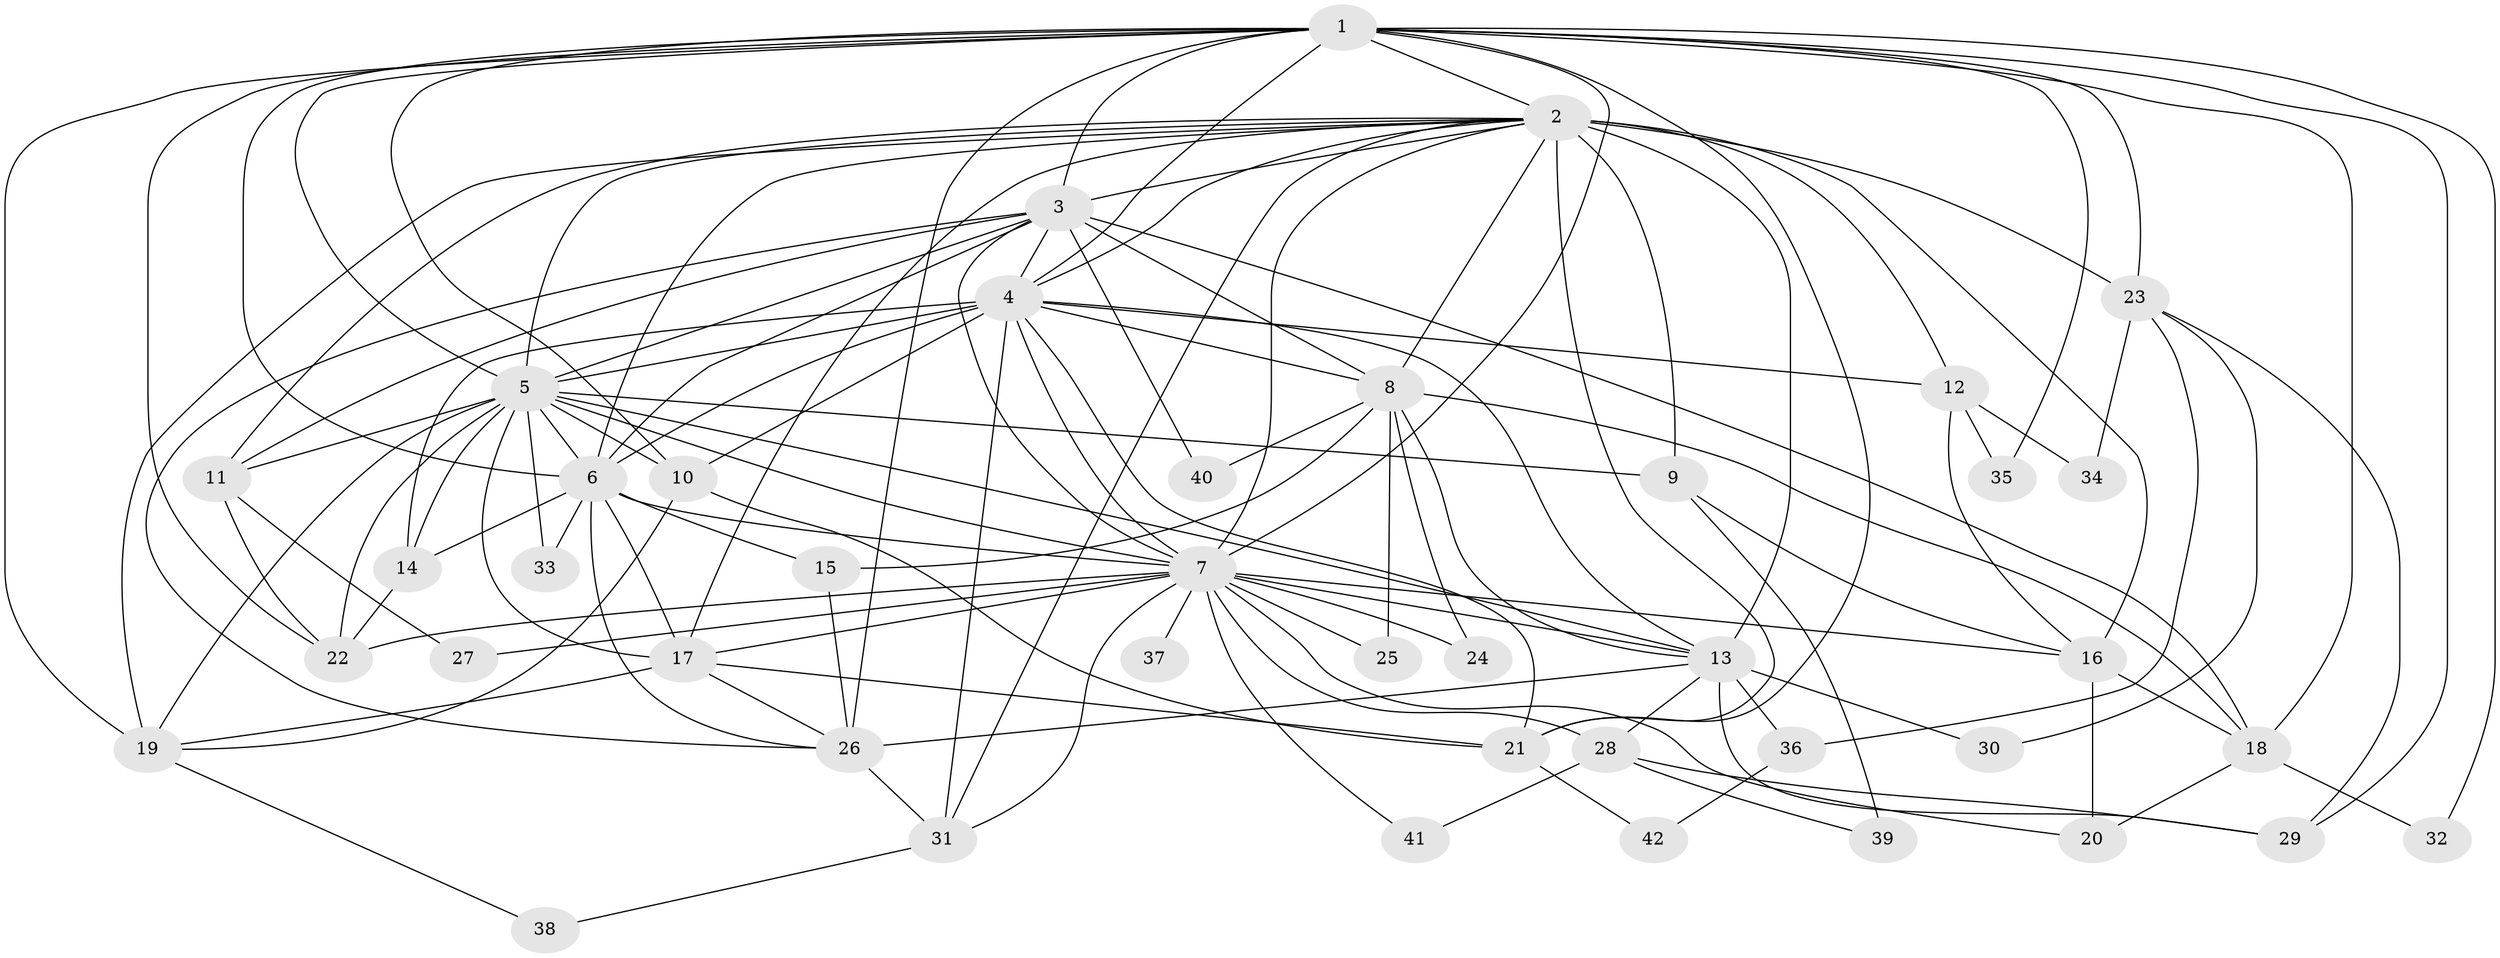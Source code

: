 // original degree distribution, {17: 0.02857142857142857, 23: 0.02857142857142857, 30: 0.009523809523809525, 15: 0.009523809523809525, 21: 0.009523809523809525, 25: 0.009523809523809525, 7: 0.01904761904761905, 2: 0.5714285714285714, 4: 0.09523809523809523, 6: 0.0380952380952381, 3: 0.1619047619047619, 5: 0.01904761904761905}
// Generated by graph-tools (version 1.1) at 2025/49/03/04/25 22:49:17]
// undirected, 42 vertices, 121 edges
graph export_dot {
  node [color=gray90,style=filled];
  1;
  2;
  3;
  4;
  5;
  6;
  7;
  8;
  9;
  10;
  11;
  12;
  13;
  14;
  15;
  16;
  17;
  18;
  19;
  20;
  21;
  22;
  23;
  24;
  25;
  26;
  27;
  28;
  29;
  30;
  31;
  32;
  33;
  34;
  35;
  36;
  37;
  38;
  39;
  40;
  41;
  42;
  1 -- 2 [weight=4.0];
  1 -- 3 [weight=2.0];
  1 -- 4 [weight=3.0];
  1 -- 5 [weight=4.0];
  1 -- 6 [weight=2.0];
  1 -- 7 [weight=3.0];
  1 -- 10 [weight=1.0];
  1 -- 18 [weight=1.0];
  1 -- 19 [weight=1.0];
  1 -- 21 [weight=2.0];
  1 -- 22 [weight=1.0];
  1 -- 23 [weight=2.0];
  1 -- 26 [weight=1.0];
  1 -- 29 [weight=1.0];
  1 -- 32 [weight=1.0];
  1 -- 35 [weight=1.0];
  2 -- 3 [weight=3.0];
  2 -- 4 [weight=2.0];
  2 -- 5 [weight=4.0];
  2 -- 6 [weight=3.0];
  2 -- 7 [weight=2.0];
  2 -- 8 [weight=2.0];
  2 -- 9 [weight=3.0];
  2 -- 11 [weight=1.0];
  2 -- 12 [weight=3.0];
  2 -- 13 [weight=11.0];
  2 -- 16 [weight=4.0];
  2 -- 17 [weight=1.0];
  2 -- 19 [weight=2.0];
  2 -- 21 [weight=1.0];
  2 -- 23 [weight=2.0];
  2 -- 31 [weight=1.0];
  3 -- 4 [weight=1.0];
  3 -- 5 [weight=2.0];
  3 -- 6 [weight=1.0];
  3 -- 7 [weight=1.0];
  3 -- 8 [weight=1.0];
  3 -- 11 [weight=1.0];
  3 -- 18 [weight=1.0];
  3 -- 26 [weight=1.0];
  3 -- 40 [weight=1.0];
  4 -- 5 [weight=2.0];
  4 -- 6 [weight=1.0];
  4 -- 7 [weight=1.0];
  4 -- 8 [weight=1.0];
  4 -- 10 [weight=5.0];
  4 -- 12 [weight=1.0];
  4 -- 13 [weight=1.0];
  4 -- 14 [weight=2.0];
  4 -- 21 [weight=1.0];
  4 -- 31 [weight=1.0];
  5 -- 6 [weight=3.0];
  5 -- 7 [weight=2.0];
  5 -- 9 [weight=7.0];
  5 -- 10 [weight=2.0];
  5 -- 11 [weight=1.0];
  5 -- 13 [weight=1.0];
  5 -- 14 [weight=1.0];
  5 -- 17 [weight=1.0];
  5 -- 19 [weight=1.0];
  5 -- 22 [weight=3.0];
  5 -- 33 [weight=2.0];
  6 -- 7 [weight=1.0];
  6 -- 14 [weight=2.0];
  6 -- 15 [weight=1.0];
  6 -- 17 [weight=6.0];
  6 -- 26 [weight=1.0];
  6 -- 33 [weight=1.0];
  7 -- 13 [weight=2.0];
  7 -- 16 [weight=2.0];
  7 -- 17 [weight=1.0];
  7 -- 20 [weight=1.0];
  7 -- 22 [weight=1.0];
  7 -- 24 [weight=1.0];
  7 -- 25 [weight=1.0];
  7 -- 27 [weight=1.0];
  7 -- 28 [weight=1.0];
  7 -- 31 [weight=1.0];
  7 -- 37 [weight=1.0];
  7 -- 41 [weight=1.0];
  8 -- 13 [weight=1.0];
  8 -- 15 [weight=1.0];
  8 -- 18 [weight=1.0];
  8 -- 24 [weight=1.0];
  8 -- 25 [weight=1.0];
  8 -- 40 [weight=1.0];
  9 -- 16 [weight=1.0];
  9 -- 39 [weight=1.0];
  10 -- 19 [weight=1.0];
  10 -- 21 [weight=1.0];
  11 -- 22 [weight=1.0];
  11 -- 27 [weight=1.0];
  12 -- 16 [weight=1.0];
  12 -- 34 [weight=1.0];
  12 -- 35 [weight=1.0];
  13 -- 26 [weight=2.0];
  13 -- 28 [weight=1.0];
  13 -- 29 [weight=1.0];
  13 -- 30 [weight=1.0];
  13 -- 36 [weight=1.0];
  14 -- 22 [weight=1.0];
  15 -- 26 [weight=1.0];
  16 -- 18 [weight=1.0];
  16 -- 20 [weight=1.0];
  17 -- 19 [weight=1.0];
  17 -- 21 [weight=1.0];
  17 -- 26 [weight=1.0];
  18 -- 20 [weight=1.0];
  18 -- 32 [weight=1.0];
  19 -- 38 [weight=1.0];
  21 -- 42 [weight=1.0];
  23 -- 29 [weight=1.0];
  23 -- 30 [weight=1.0];
  23 -- 34 [weight=1.0];
  23 -- 36 [weight=1.0];
  26 -- 31 [weight=1.0];
  28 -- 29 [weight=1.0];
  28 -- 39 [weight=1.0];
  28 -- 41 [weight=1.0];
  31 -- 38 [weight=1.0];
  36 -- 42 [weight=1.0];
}
